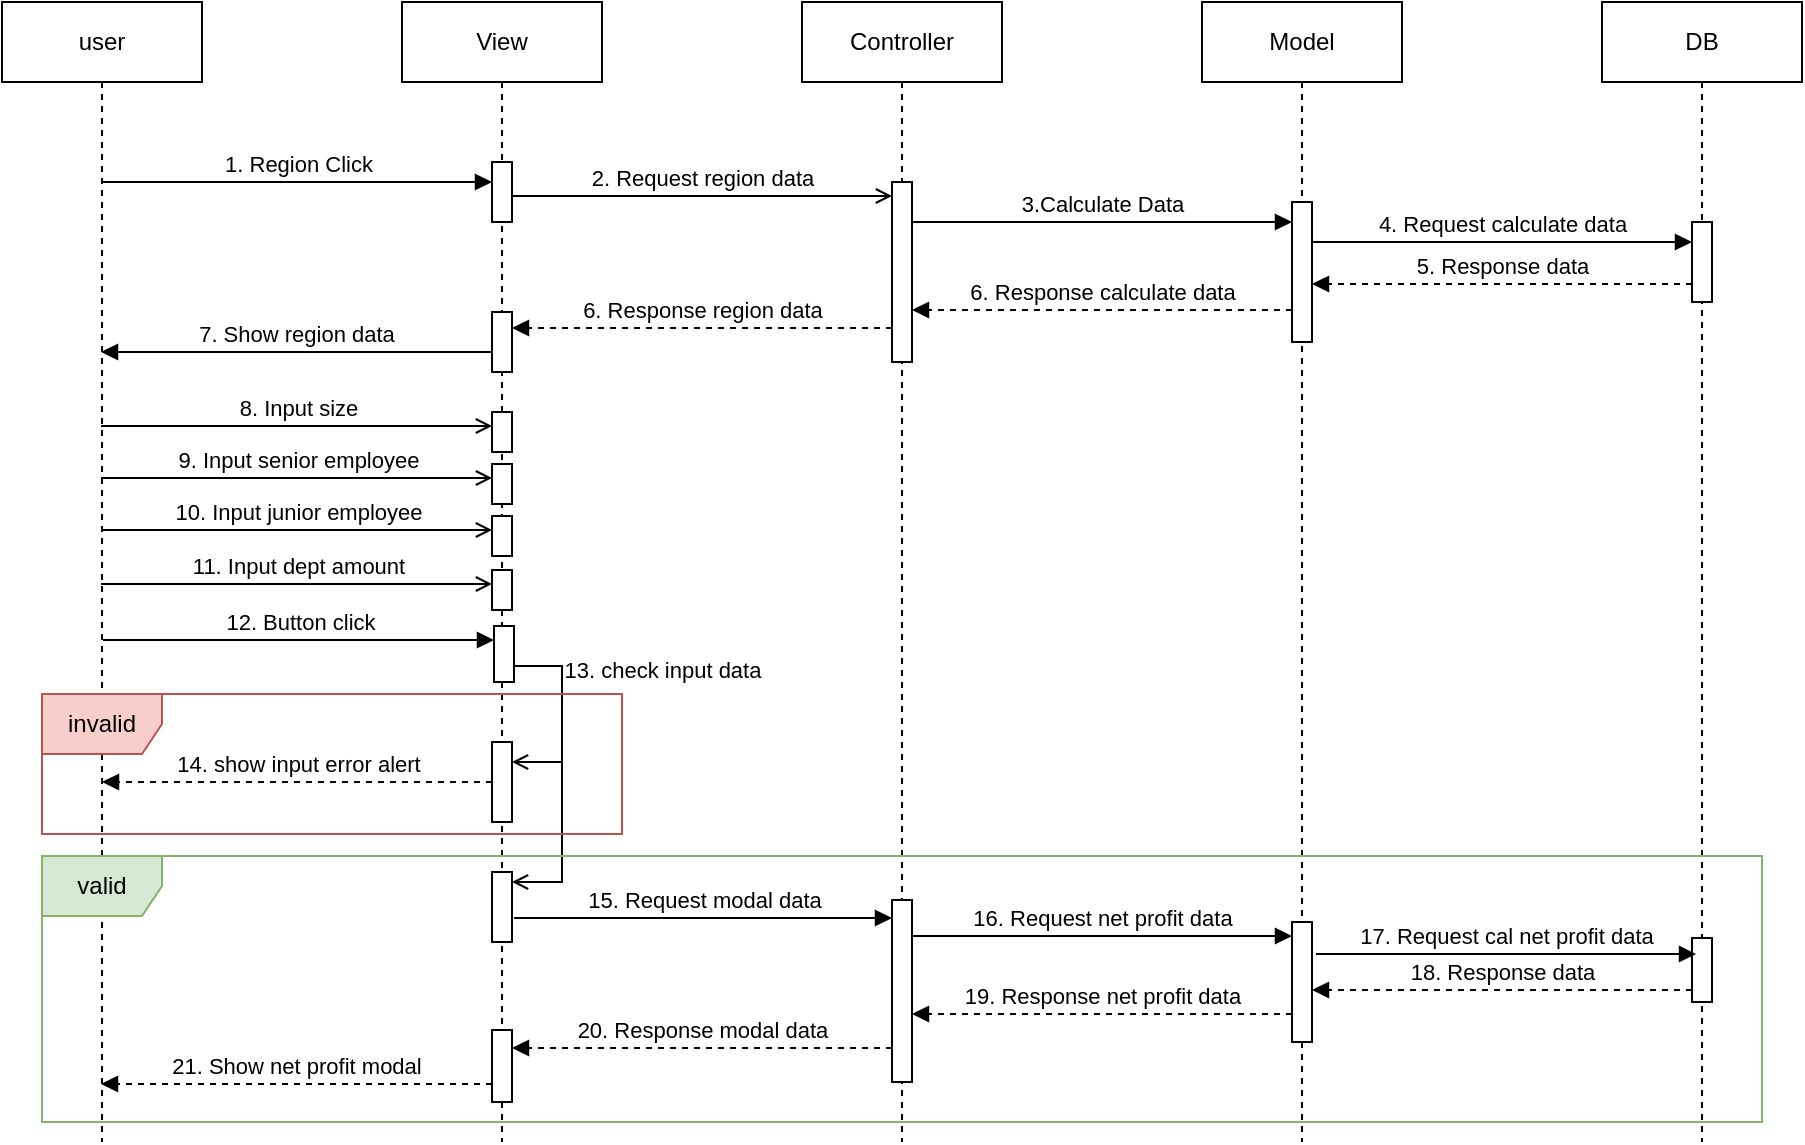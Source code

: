 <mxfile version="23.0.2" type="device">
  <diagram name="Page-1" id="2YBvvXClWsGukQMizWep">
    <mxGraphModel dx="1098" dy="820" grid="1" gridSize="10" guides="1" tooltips="1" connect="1" arrows="1" fold="1" page="1" pageScale="1" pageWidth="850" pageHeight="1100" math="0" shadow="0">
      <root>
        <mxCell id="0" />
        <mxCell id="1" parent="0" />
        <mxCell id="aM9ryv3xv72pqoxQDRHE-1" value="user" style="shape=umlLifeline;perimeter=lifelinePerimeter;whiteSpace=wrap;html=1;container=0;dropTarget=0;collapsible=0;recursiveResize=0;outlineConnect=0;portConstraint=eastwest;newEdgeStyle={&quot;edgeStyle&quot;:&quot;elbowEdgeStyle&quot;,&quot;elbow&quot;:&quot;vertical&quot;,&quot;curved&quot;:0,&quot;rounded&quot;:0};" parent="1" vertex="1">
          <mxGeometry x="40" y="40" width="100" height="570" as="geometry" />
        </mxCell>
        <mxCell id="aM9ryv3xv72pqoxQDRHE-5" value="View" style="shape=umlLifeline;perimeter=lifelinePerimeter;whiteSpace=wrap;html=1;container=0;dropTarget=0;collapsible=0;recursiveResize=0;outlineConnect=0;portConstraint=eastwest;newEdgeStyle={&quot;edgeStyle&quot;:&quot;elbowEdgeStyle&quot;,&quot;elbow&quot;:&quot;vertical&quot;,&quot;curved&quot;:0,&quot;rounded&quot;:0};" parent="1" vertex="1">
          <mxGeometry x="240" y="40" width="100" height="570" as="geometry" />
        </mxCell>
        <mxCell id="aM9ryv3xv72pqoxQDRHE-6" value="" style="html=1;points=[];perimeter=orthogonalPerimeter;outlineConnect=0;targetShapes=umlLifeline;portConstraint=eastwest;newEdgeStyle={&quot;edgeStyle&quot;:&quot;elbowEdgeStyle&quot;,&quot;elbow&quot;:&quot;vertical&quot;,&quot;curved&quot;:0,&quot;rounded&quot;:0};" parent="aM9ryv3xv72pqoxQDRHE-5" vertex="1">
          <mxGeometry x="45" y="80" width="10" height="30" as="geometry" />
        </mxCell>
        <mxCell id="nwuABTD1LKB76sEq2oj9-15" value="" style="html=1;points=[];perimeter=orthogonalPerimeter;outlineConnect=0;targetShapes=umlLifeline;portConstraint=eastwest;newEdgeStyle={&quot;edgeStyle&quot;:&quot;elbowEdgeStyle&quot;,&quot;elbow&quot;:&quot;vertical&quot;,&quot;curved&quot;:0,&quot;rounded&quot;:0};" vertex="1" parent="aM9ryv3xv72pqoxQDRHE-5">
          <mxGeometry x="45" y="155" width="10" height="30" as="geometry" />
        </mxCell>
        <mxCell id="nwuABTD1LKB76sEq2oj9-19" value="" style="html=1;points=[];perimeter=orthogonalPerimeter;outlineConnect=0;targetShapes=umlLifeline;portConstraint=eastwest;newEdgeStyle={&quot;edgeStyle&quot;:&quot;elbowEdgeStyle&quot;,&quot;elbow&quot;:&quot;vertical&quot;,&quot;curved&quot;:0,&quot;rounded&quot;:0};" vertex="1" parent="aM9ryv3xv72pqoxQDRHE-5">
          <mxGeometry x="45" y="205" width="10" height="20" as="geometry" />
        </mxCell>
        <mxCell id="nwuABTD1LKB76sEq2oj9-37" value="" style="html=1;points=[];perimeter=orthogonalPerimeter;outlineConnect=0;targetShapes=umlLifeline;portConstraint=eastwest;newEdgeStyle={&quot;edgeStyle&quot;:&quot;elbowEdgeStyle&quot;,&quot;elbow&quot;:&quot;vertical&quot;,&quot;curved&quot;:0,&quot;rounded&quot;:0};" vertex="1" parent="aM9ryv3xv72pqoxQDRHE-5">
          <mxGeometry x="45" y="514" width="10" height="36" as="geometry" />
        </mxCell>
        <mxCell id="nwuABTD1LKB76sEq2oj9-40" value="" style="html=1;points=[];perimeter=orthogonalPerimeter;outlineConnect=0;targetShapes=umlLifeline;portConstraint=eastwest;newEdgeStyle={&quot;edgeStyle&quot;:&quot;elbowEdgeStyle&quot;,&quot;elbow&quot;:&quot;vertical&quot;,&quot;curved&quot;:0,&quot;rounded&quot;:0};" vertex="1" parent="aM9ryv3xv72pqoxQDRHE-5">
          <mxGeometry x="45" y="370" width="10" height="40" as="geometry" />
        </mxCell>
        <mxCell id="nwuABTD1LKB76sEq2oj9-41" value="" style="html=1;points=[];perimeter=orthogonalPerimeter;outlineConnect=0;targetShapes=umlLifeline;portConstraint=eastwest;newEdgeStyle={&quot;edgeStyle&quot;:&quot;elbowEdgeStyle&quot;,&quot;elbow&quot;:&quot;vertical&quot;,&quot;curved&quot;:0,&quot;rounded&quot;:0};" vertex="1" parent="aM9ryv3xv72pqoxQDRHE-5">
          <mxGeometry x="45" y="435" width="10" height="35" as="geometry" />
        </mxCell>
        <mxCell id="nwuABTD1LKB76sEq2oj9-1" value="Model" style="shape=umlLifeline;perimeter=lifelinePerimeter;whiteSpace=wrap;html=1;container=0;dropTarget=0;collapsible=0;recursiveResize=0;outlineConnect=0;portConstraint=eastwest;newEdgeStyle={&quot;edgeStyle&quot;:&quot;elbowEdgeStyle&quot;,&quot;elbow&quot;:&quot;vertical&quot;,&quot;curved&quot;:0,&quot;rounded&quot;:0};" vertex="1" parent="1">
          <mxGeometry x="640" y="40" width="100" height="570" as="geometry" />
        </mxCell>
        <mxCell id="nwuABTD1LKB76sEq2oj9-2" value="" style="html=1;points=[];perimeter=orthogonalPerimeter;outlineConnect=0;targetShapes=umlLifeline;portConstraint=eastwest;newEdgeStyle={&quot;edgeStyle&quot;:&quot;elbowEdgeStyle&quot;,&quot;elbow&quot;:&quot;vertical&quot;,&quot;curved&quot;:0,&quot;rounded&quot;:0};" vertex="1" parent="nwuABTD1LKB76sEq2oj9-1">
          <mxGeometry x="45" y="100" width="10" height="70" as="geometry" />
        </mxCell>
        <mxCell id="nwuABTD1LKB76sEq2oj9-32" value="" style="html=1;points=[];perimeter=orthogonalPerimeter;outlineConnect=0;targetShapes=umlLifeline;portConstraint=eastwest;newEdgeStyle={&quot;edgeStyle&quot;:&quot;elbowEdgeStyle&quot;,&quot;elbow&quot;:&quot;vertical&quot;,&quot;curved&quot;:0,&quot;rounded&quot;:0};" vertex="1" parent="nwuABTD1LKB76sEq2oj9-1">
          <mxGeometry x="45" y="460" width="10" height="60" as="geometry" />
        </mxCell>
        <mxCell id="nwuABTD1LKB76sEq2oj9-3" value="Controller" style="shape=umlLifeline;perimeter=lifelinePerimeter;whiteSpace=wrap;html=1;container=0;dropTarget=0;collapsible=0;recursiveResize=0;outlineConnect=0;portConstraint=eastwest;newEdgeStyle={&quot;edgeStyle&quot;:&quot;elbowEdgeStyle&quot;,&quot;elbow&quot;:&quot;vertical&quot;,&quot;curved&quot;:0,&quot;rounded&quot;:0};" vertex="1" parent="1">
          <mxGeometry x="440" y="40" width="100" height="570" as="geometry" />
        </mxCell>
        <mxCell id="nwuABTD1LKB76sEq2oj9-4" value="" style="html=1;points=[];perimeter=orthogonalPerimeter;outlineConnect=0;targetShapes=umlLifeline;portConstraint=eastwest;newEdgeStyle={&quot;edgeStyle&quot;:&quot;elbowEdgeStyle&quot;,&quot;elbow&quot;:&quot;vertical&quot;,&quot;curved&quot;:0,&quot;rounded&quot;:0};" vertex="1" parent="nwuABTD1LKB76sEq2oj9-3">
          <mxGeometry x="45" y="90" width="10" height="90" as="geometry" />
        </mxCell>
        <mxCell id="nwuABTD1LKB76sEq2oj9-30" value="" style="html=1;points=[];perimeter=orthogonalPerimeter;outlineConnect=0;targetShapes=umlLifeline;portConstraint=eastwest;newEdgeStyle={&quot;edgeStyle&quot;:&quot;elbowEdgeStyle&quot;,&quot;elbow&quot;:&quot;vertical&quot;,&quot;curved&quot;:0,&quot;rounded&quot;:0};" vertex="1" parent="nwuABTD1LKB76sEq2oj9-3">
          <mxGeometry x="45" y="449" width="10" height="91" as="geometry" />
        </mxCell>
        <mxCell id="nwuABTD1LKB76sEq2oj9-5" value="DB" style="shape=umlLifeline;perimeter=lifelinePerimeter;whiteSpace=wrap;html=1;container=0;dropTarget=0;collapsible=0;recursiveResize=0;outlineConnect=0;portConstraint=eastwest;newEdgeStyle={&quot;edgeStyle&quot;:&quot;elbowEdgeStyle&quot;,&quot;elbow&quot;:&quot;vertical&quot;,&quot;curved&quot;:0,&quot;rounded&quot;:0};" vertex="1" parent="1">
          <mxGeometry x="840" y="40" width="100" height="570" as="geometry" />
        </mxCell>
        <mxCell id="nwuABTD1LKB76sEq2oj9-6" value="" style="html=1;points=[];perimeter=orthogonalPerimeter;outlineConnect=0;targetShapes=umlLifeline;portConstraint=eastwest;newEdgeStyle={&quot;edgeStyle&quot;:&quot;elbowEdgeStyle&quot;,&quot;elbow&quot;:&quot;vertical&quot;,&quot;curved&quot;:0,&quot;rounded&quot;:0};" vertex="1" parent="nwuABTD1LKB76sEq2oj9-5">
          <mxGeometry x="45" y="110" width="10" height="40" as="geometry" />
        </mxCell>
        <mxCell id="nwuABTD1LKB76sEq2oj9-33" value="" style="html=1;points=[];perimeter=orthogonalPerimeter;outlineConnect=0;targetShapes=umlLifeline;portConstraint=eastwest;newEdgeStyle={&quot;edgeStyle&quot;:&quot;elbowEdgeStyle&quot;,&quot;elbow&quot;:&quot;vertical&quot;,&quot;curved&quot;:0,&quot;rounded&quot;:0};" vertex="1" parent="nwuABTD1LKB76sEq2oj9-5">
          <mxGeometry x="45" y="468" width="10" height="32" as="geometry" />
        </mxCell>
        <mxCell id="nwuABTD1LKB76sEq2oj9-7" value="1. Region Click" style="endArrow=block;html=1;rounded=0;verticalAlign=bottom;endFill=1;" edge="1" parent="1" source="aM9ryv3xv72pqoxQDRHE-1" target="aM9ryv3xv72pqoxQDRHE-6">
          <mxGeometry width="50" height="50" relative="1" as="geometry">
            <mxPoint x="95" y="130" as="sourcePoint" />
            <mxPoint x="510" y="480" as="targetPoint" />
            <Array as="points">
              <mxPoint x="190" y="130" />
            </Array>
          </mxGeometry>
        </mxCell>
        <mxCell id="nwuABTD1LKB76sEq2oj9-8" value="2. Request region data" style="endArrow=open;html=1;rounded=0;verticalAlign=bottom;endFill=0;" edge="1" parent="1">
          <mxGeometry width="50" height="50" relative="1" as="geometry">
            <mxPoint x="295" y="137" as="sourcePoint" />
            <mxPoint x="485" y="137" as="targetPoint" />
          </mxGeometry>
        </mxCell>
        <mxCell id="nwuABTD1LKB76sEq2oj9-9" value="3.Calculate Data" style="endArrow=block;html=1;rounded=0;verticalAlign=bottom;endFill=1;" edge="1" parent="1">
          <mxGeometry width="50" height="50" relative="1" as="geometry">
            <mxPoint x="495" y="150" as="sourcePoint" />
            <mxPoint x="685" y="150" as="targetPoint" />
          </mxGeometry>
        </mxCell>
        <mxCell id="nwuABTD1LKB76sEq2oj9-10" value="4. Request calculate data" style="endArrow=block;html=1;rounded=0;verticalAlign=bottom;endFill=1;" edge="1" parent="1" source="nwuABTD1LKB76sEq2oj9-2" target="nwuABTD1LKB76sEq2oj9-6">
          <mxGeometry width="50" height="50" relative="1" as="geometry">
            <mxPoint x="460" y="330" as="sourcePoint" />
            <mxPoint x="510" y="280" as="targetPoint" />
            <Array as="points">
              <mxPoint x="800" y="160" />
            </Array>
          </mxGeometry>
        </mxCell>
        <mxCell id="nwuABTD1LKB76sEq2oj9-11" value="5. Response data" style="endArrow=block;html=1;rounded=0;verticalAlign=bottom;dashed=1;endFill=1;" edge="1" parent="1">
          <mxGeometry width="50" height="50" relative="1" as="geometry">
            <mxPoint x="885" y="181" as="sourcePoint" />
            <mxPoint x="695" y="181" as="targetPoint" />
            <Array as="points">
              <mxPoint x="810" y="181" />
            </Array>
          </mxGeometry>
        </mxCell>
        <mxCell id="nwuABTD1LKB76sEq2oj9-12" value="6. Response calculate data" style="endArrow=block;html=1;rounded=0;dashed=1;verticalAlign=bottom;endFill=1;" edge="1" parent="1">
          <mxGeometry width="50" height="50" relative="1" as="geometry">
            <mxPoint x="685" y="194" as="sourcePoint" />
            <mxPoint x="495" y="194" as="targetPoint" />
          </mxGeometry>
        </mxCell>
        <mxCell id="nwuABTD1LKB76sEq2oj9-13" value="6. Response region data" style="endArrow=block;html=1;rounded=0;verticalAlign=bottom;dashed=1;endFill=1;" edge="1" parent="1" target="nwuABTD1LKB76sEq2oj9-15">
          <mxGeometry width="50" height="50" relative="1" as="geometry">
            <mxPoint x="485" y="203" as="sourcePoint" />
            <mxPoint x="289.5" y="203" as="targetPoint" />
          </mxGeometry>
        </mxCell>
        <mxCell id="nwuABTD1LKB76sEq2oj9-16" value="7. Show region data" style="endArrow=block;html=1;rounded=0;verticalAlign=bottom;endFill=1;" edge="1" parent="1">
          <mxGeometry width="50" height="50" relative="1" as="geometry">
            <mxPoint x="285" y="215" as="sourcePoint" />
            <mxPoint x="89.5" y="215" as="targetPoint" />
          </mxGeometry>
        </mxCell>
        <mxCell id="nwuABTD1LKB76sEq2oj9-17" value="8. Input size" style="endArrow=open;html=1;rounded=0;endFill=0;verticalAlign=bottom;" edge="1" parent="1">
          <mxGeometry width="50" height="50" relative="1" as="geometry">
            <mxPoint x="89.5" y="252" as="sourcePoint" />
            <mxPoint x="285" y="252" as="targetPoint" />
          </mxGeometry>
        </mxCell>
        <mxCell id="nwuABTD1LKB76sEq2oj9-20" value="" style="html=1;points=[];perimeter=orthogonalPerimeter;outlineConnect=0;targetShapes=umlLifeline;portConstraint=eastwest;newEdgeStyle={&quot;edgeStyle&quot;:&quot;elbowEdgeStyle&quot;,&quot;elbow&quot;:&quot;vertical&quot;,&quot;curved&quot;:0,&quot;rounded&quot;:0};" vertex="1" parent="1">
          <mxGeometry x="285" y="271" width="10" height="20" as="geometry" />
        </mxCell>
        <mxCell id="nwuABTD1LKB76sEq2oj9-21" value="9. Input senior employee" style="endArrow=open;html=1;rounded=0;endFill=0;verticalAlign=bottom;" edge="1" parent="1">
          <mxGeometry width="50" height="50" relative="1" as="geometry">
            <mxPoint x="89.5" y="278" as="sourcePoint" />
            <mxPoint x="285" y="278" as="targetPoint" />
          </mxGeometry>
        </mxCell>
        <mxCell id="nwuABTD1LKB76sEq2oj9-22" value="" style="html=1;points=[];perimeter=orthogonalPerimeter;outlineConnect=0;targetShapes=umlLifeline;portConstraint=eastwest;newEdgeStyle={&quot;edgeStyle&quot;:&quot;elbowEdgeStyle&quot;,&quot;elbow&quot;:&quot;vertical&quot;,&quot;curved&quot;:0,&quot;rounded&quot;:0};" vertex="1" parent="1">
          <mxGeometry x="285" y="297" width="10" height="20" as="geometry" />
        </mxCell>
        <mxCell id="nwuABTD1LKB76sEq2oj9-23" value="10. Input junior employee" style="endArrow=open;html=1;rounded=0;endFill=0;verticalAlign=bottom;" edge="1" parent="1">
          <mxGeometry width="50" height="50" relative="1" as="geometry">
            <mxPoint x="89.5" y="304" as="sourcePoint" />
            <mxPoint x="285" y="304" as="targetPoint" />
          </mxGeometry>
        </mxCell>
        <mxCell id="nwuABTD1LKB76sEq2oj9-24" value="" style="html=1;points=[];perimeter=orthogonalPerimeter;outlineConnect=0;targetShapes=umlLifeline;portConstraint=eastwest;newEdgeStyle={&quot;edgeStyle&quot;:&quot;elbowEdgeStyle&quot;,&quot;elbow&quot;:&quot;vertical&quot;,&quot;curved&quot;:0,&quot;rounded&quot;:0};" vertex="1" parent="1">
          <mxGeometry x="285" y="324" width="10" height="20" as="geometry" />
        </mxCell>
        <mxCell id="nwuABTD1LKB76sEq2oj9-25" value="11. Input dept amount" style="endArrow=open;html=1;rounded=0;endFill=0;verticalAlign=bottom;" edge="1" parent="1">
          <mxGeometry width="50" height="50" relative="1" as="geometry">
            <mxPoint x="89.5" y="331" as="sourcePoint" />
            <mxPoint x="285" y="331" as="targetPoint" />
          </mxGeometry>
        </mxCell>
        <mxCell id="nwuABTD1LKB76sEq2oj9-27" value="" style="html=1;points=[];perimeter=orthogonalPerimeter;outlineConnect=0;targetShapes=umlLifeline;portConstraint=eastwest;newEdgeStyle={&quot;edgeStyle&quot;:&quot;elbowEdgeStyle&quot;,&quot;elbow&quot;:&quot;vertical&quot;,&quot;curved&quot;:0,&quot;rounded&quot;:0};" vertex="1" parent="1">
          <mxGeometry x="286" y="352" width="10" height="28" as="geometry" />
        </mxCell>
        <mxCell id="nwuABTD1LKB76sEq2oj9-28" value="12. Button click" style="endArrow=block;html=1;rounded=0;endFill=1;verticalAlign=bottom;" edge="1" parent="1">
          <mxGeometry width="50" height="50" relative="1" as="geometry">
            <mxPoint x="90.5" y="359" as="sourcePoint" />
            <mxPoint x="286" y="359" as="targetPoint" />
          </mxGeometry>
        </mxCell>
        <mxCell id="nwuABTD1LKB76sEq2oj9-29" value="15. Request modal data" style="endArrow=block;html=1;rounded=0;verticalAlign=bottom;endFill=1;" edge="1" parent="1">
          <mxGeometry width="50" height="50" relative="1" as="geometry">
            <mxPoint x="296" y="498" as="sourcePoint" />
            <mxPoint x="485" y="498" as="targetPoint" />
          </mxGeometry>
        </mxCell>
        <mxCell id="nwuABTD1LKB76sEq2oj9-31" value="16. Request net profit data" style="endArrow=block;html=1;rounded=0;verticalAlign=bottom;endFill=1;" edge="1" parent="1">
          <mxGeometry width="50" height="50" relative="1" as="geometry">
            <mxPoint x="495" y="507" as="sourcePoint" />
            <mxPoint x="685" y="507" as="targetPoint" />
          </mxGeometry>
        </mxCell>
        <mxCell id="nwuABTD1LKB76sEq2oj9-34" value="17. Request cal net profit data" style="endArrow=block;html=1;rounded=0;verticalAlign=bottom;endFill=1;" edge="1" parent="1">
          <mxGeometry width="50" height="50" relative="1" as="geometry">
            <mxPoint x="697" y="516" as="sourcePoint" />
            <mxPoint x="887" y="516" as="targetPoint" />
          </mxGeometry>
        </mxCell>
        <mxCell id="nwuABTD1LKB76sEq2oj9-35" value="18. Response data" style="endArrow=block;html=1;rounded=0;dashed=1;endFill=1;verticalAlign=bottom;" edge="1" parent="1">
          <mxGeometry width="50" height="50" relative="1" as="geometry">
            <mxPoint x="885" y="534" as="sourcePoint" />
            <mxPoint x="695" y="534" as="targetPoint" />
          </mxGeometry>
        </mxCell>
        <mxCell id="nwuABTD1LKB76sEq2oj9-36" value="19. Response net profit data" style="endArrow=block;html=1;rounded=0;dashed=1;endFill=1;verticalAlign=bottom;" edge="1" parent="1">
          <mxGeometry width="50" height="50" relative="1" as="geometry">
            <mxPoint x="685" y="546" as="sourcePoint" />
            <mxPoint x="495" y="546" as="targetPoint" />
          </mxGeometry>
        </mxCell>
        <mxCell id="nwuABTD1LKB76sEq2oj9-38" value="20. Response modal data" style="endArrow=block;html=1;rounded=0;dashed=1;endFill=1;verticalAlign=bottom;" edge="1" parent="1">
          <mxGeometry width="50" height="50" relative="1" as="geometry">
            <mxPoint x="485" y="563" as="sourcePoint" />
            <mxPoint x="295" y="563" as="targetPoint" />
            <mxPoint as="offset" />
          </mxGeometry>
        </mxCell>
        <mxCell id="nwuABTD1LKB76sEq2oj9-39" value="21. Show net profit modal" style="endArrow=block;html=1;rounded=0;dashed=1;endFill=1;verticalAlign=bottom;" edge="1" parent="1">
          <mxGeometry width="50" height="50" relative="1" as="geometry">
            <mxPoint x="285" y="581" as="sourcePoint" />
            <mxPoint x="89.5" y="581" as="targetPoint" />
          </mxGeometry>
        </mxCell>
        <mxCell id="nwuABTD1LKB76sEq2oj9-42" value="" style="endArrow=open;html=1;rounded=0;edgeStyle=orthogonalEdgeStyle;endFill=0;" edge="1" parent="1">
          <mxGeometry width="50" height="50" relative="1" as="geometry">
            <mxPoint x="296" y="372" as="sourcePoint" />
            <mxPoint x="295" y="420" as="targetPoint" />
            <Array as="points">
              <mxPoint x="320" y="372" />
              <mxPoint x="320" y="420" />
            </Array>
          </mxGeometry>
        </mxCell>
        <mxCell id="nwuABTD1LKB76sEq2oj9-43" value="13. check input data" style="endArrow=open;html=1;rounded=0;edgeStyle=orthogonalEdgeStyle;labelPosition=center;verticalLabelPosition=middle;align=center;verticalAlign=middle;endFill=0;" edge="1" parent="1" target="nwuABTD1LKB76sEq2oj9-41">
          <mxGeometry x="-0.673" y="50" width="50" height="50" relative="1" as="geometry">
            <mxPoint x="296" y="372" as="sourcePoint" />
            <mxPoint x="295" y="470" as="targetPoint" />
            <Array as="points">
              <mxPoint x="320" y="372" />
              <mxPoint x="320" y="480" />
            </Array>
            <mxPoint as="offset" />
          </mxGeometry>
        </mxCell>
        <mxCell id="nwuABTD1LKB76sEq2oj9-44" value="14. show input error alert" style="endArrow=block;html=1;rounded=0;dashed=1;verticalAlign=bottom;endFill=1;" edge="1" parent="1" target="aM9ryv3xv72pqoxQDRHE-1">
          <mxGeometry width="50" height="50" relative="1" as="geometry">
            <mxPoint x="285" y="430" as="sourcePoint" />
            <mxPoint x="95" y="430" as="targetPoint" />
          </mxGeometry>
        </mxCell>
        <mxCell id="nwuABTD1LKB76sEq2oj9-45" value="invalid" style="shape=umlFrame;whiteSpace=wrap;html=1;pointerEvents=0;fillColor=#f8cecc;strokeColor=#b85450;" vertex="1" parent="1">
          <mxGeometry x="60" y="386" width="290" height="70" as="geometry" />
        </mxCell>
        <mxCell id="nwuABTD1LKB76sEq2oj9-46" value="valid" style="shape=umlFrame;whiteSpace=wrap;html=1;pointerEvents=0;fillColor=#d5e8d4;strokeColor=#82b366;" vertex="1" parent="1">
          <mxGeometry x="60" y="467" width="860" height="133" as="geometry" />
        </mxCell>
      </root>
    </mxGraphModel>
  </diagram>
</mxfile>
